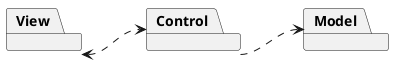 @startuml

package View 

package Control

package Model

View <.right.> Control: "        "
Control .right.> Model: "        "

@enduml